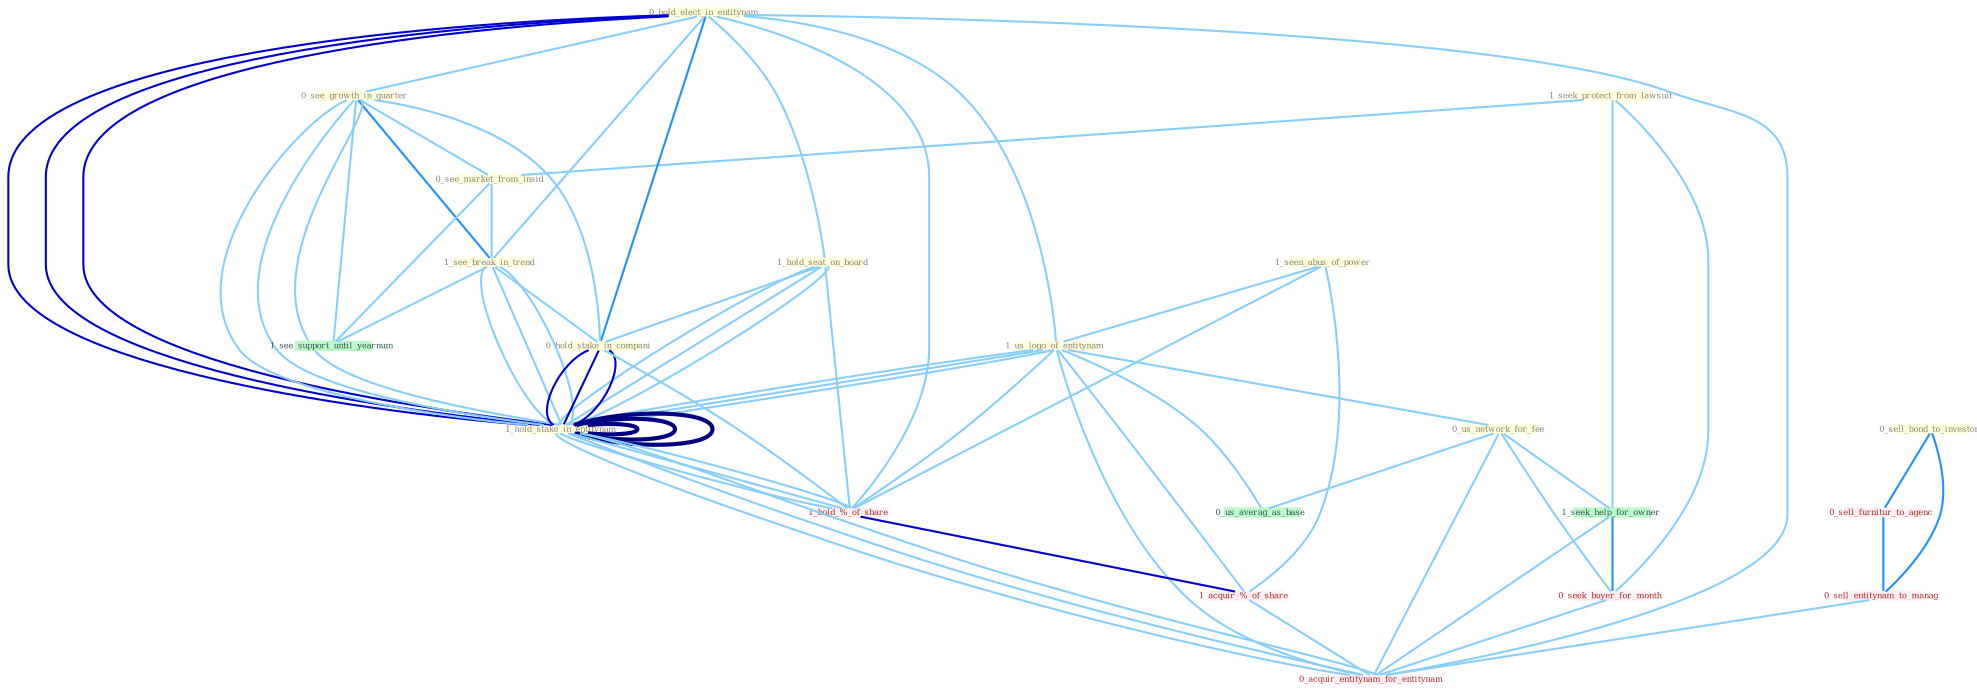 Graph G{ 
    node
    [shape=polygon,style=filled,width=.5,height=.06,color="#BDFCC9",fixedsize=true,fontsize=4,
    fontcolor="#2f4f4f"];
    {node
    [color="#ffffe0", fontcolor="#8b7d6b"] "1_seek_protect_from_lawsuit " "0_hold_elect_in_entitynam " "0_see_growth_in_quarter " "1_seen_abus_of_power " "1_us_logo_of_entitynam " "1_hold_seat_on_board " "0_see_market_from_insid " "1_see_break_in_trend " "0_us_network_for_fee " "0_hold_stake_in_compani " "0_sell_bond_to_investor " "1_hold_stake_in_entitynam " "1_hold_stake_in_entitynam "}
{node [color="#fff0f5", fontcolor="#b22222"] "1_hold_%_of_share " "1_hold_stake_in_entitynam " "0_seek_buyer_for_month " "1_acquir_%_of_share " "0_sell_furnitur_to_agenc " "0_sell_entitynam_to_manag " "0_acquir_entitynam_for_entitynam "}
edge [color="#B0E2FF"];

	"1_seek_protect_from_lawsuit " -- "0_see_market_from_insid " [w="1", color="#87cefa" ];
	"1_seek_protect_from_lawsuit " -- "1_seek_help_for_owner " [w="1", color="#87cefa" ];
	"1_seek_protect_from_lawsuit " -- "0_seek_buyer_for_month " [w="1", color="#87cefa" ];
	"0_hold_elect_in_entitynam " -- "0_see_growth_in_quarter " [w="1", color="#87cefa" ];
	"0_hold_elect_in_entitynam " -- "1_us_logo_of_entitynam " [w="1", color="#87cefa" ];
	"0_hold_elect_in_entitynam " -- "1_hold_seat_on_board " [w="1", color="#87cefa" ];
	"0_hold_elect_in_entitynam " -- "1_see_break_in_trend " [w="1", color="#87cefa" ];
	"0_hold_elect_in_entitynam " -- "0_hold_stake_in_compani " [w="2", color="#1e90ff" , len=0.8];
	"0_hold_elect_in_entitynam " -- "1_hold_stake_in_entitynam " [w="3", color="#0000cd" , len=0.6];
	"0_hold_elect_in_entitynam " -- "1_hold_stake_in_entitynam " [w="3", color="#0000cd" , len=0.6];
	"0_hold_elect_in_entitynam " -- "1_hold_%_of_share " [w="1", color="#87cefa" ];
	"0_hold_elect_in_entitynam " -- "1_hold_stake_in_entitynam " [w="3", color="#0000cd" , len=0.6];
	"0_hold_elect_in_entitynam " -- "0_acquir_entitynam_for_entitynam " [w="1", color="#87cefa" ];
	"0_see_growth_in_quarter " -- "0_see_market_from_insid " [w="1", color="#87cefa" ];
	"0_see_growth_in_quarter " -- "1_see_break_in_trend " [w="2", color="#1e90ff" , len=0.8];
	"0_see_growth_in_quarter " -- "0_hold_stake_in_compani " [w="1", color="#87cefa" ];
	"0_see_growth_in_quarter " -- "1_hold_stake_in_entitynam " [w="1", color="#87cefa" ];
	"0_see_growth_in_quarter " -- "1_hold_stake_in_entitynam " [w="1", color="#87cefa" ];
	"0_see_growth_in_quarter " -- "1_hold_stake_in_entitynam " [w="1", color="#87cefa" ];
	"0_see_growth_in_quarter " -- "1_see_support_until_yearnum " [w="1", color="#87cefa" ];
	"1_seen_abus_of_power " -- "1_us_logo_of_entitynam " [w="1", color="#87cefa" ];
	"1_seen_abus_of_power " -- "1_hold_%_of_share " [w="1", color="#87cefa" ];
	"1_seen_abus_of_power " -- "1_acquir_%_of_share " [w="1", color="#87cefa" ];
	"1_us_logo_of_entitynam " -- "0_us_network_for_fee " [w="1", color="#87cefa" ];
	"1_us_logo_of_entitynam " -- "1_hold_stake_in_entitynam " [w="1", color="#87cefa" ];
	"1_us_logo_of_entitynam " -- "1_hold_stake_in_entitynam " [w="1", color="#87cefa" ];
	"1_us_logo_of_entitynam " -- "1_hold_%_of_share " [w="1", color="#87cefa" ];
	"1_us_logo_of_entitynam " -- "1_hold_stake_in_entitynam " [w="1", color="#87cefa" ];
	"1_us_logo_of_entitynam " -- "1_acquir_%_of_share " [w="1", color="#87cefa" ];
	"1_us_logo_of_entitynam " -- "0_us_averag_as_base " [w="1", color="#87cefa" ];
	"1_us_logo_of_entitynam " -- "0_acquir_entitynam_for_entitynam " [w="1", color="#87cefa" ];
	"1_hold_seat_on_board " -- "0_hold_stake_in_compani " [w="1", color="#87cefa" ];
	"1_hold_seat_on_board " -- "1_hold_stake_in_entitynam " [w="1", color="#87cefa" ];
	"1_hold_seat_on_board " -- "1_hold_stake_in_entitynam " [w="1", color="#87cefa" ];
	"1_hold_seat_on_board " -- "1_hold_%_of_share " [w="1", color="#87cefa" ];
	"1_hold_seat_on_board " -- "1_hold_stake_in_entitynam " [w="1", color="#87cefa" ];
	"0_see_market_from_insid " -- "1_see_break_in_trend " [w="1", color="#87cefa" ];
	"0_see_market_from_insid " -- "1_see_support_until_yearnum " [w="1", color="#87cefa" ];
	"1_see_break_in_trend " -- "0_hold_stake_in_compani " [w="1", color="#87cefa" ];
	"1_see_break_in_trend " -- "1_hold_stake_in_entitynam " [w="1", color="#87cefa" ];
	"1_see_break_in_trend " -- "1_hold_stake_in_entitynam " [w="1", color="#87cefa" ];
	"1_see_break_in_trend " -- "1_hold_stake_in_entitynam " [w="1", color="#87cefa" ];
	"1_see_break_in_trend " -- "1_see_support_until_yearnum " [w="1", color="#87cefa" ];
	"0_us_network_for_fee " -- "1_seek_help_for_owner " [w="1", color="#87cefa" ];
	"0_us_network_for_fee " -- "0_seek_buyer_for_month " [w="1", color="#87cefa" ];
	"0_us_network_for_fee " -- "0_us_averag_as_base " [w="1", color="#87cefa" ];
	"0_us_network_for_fee " -- "0_acquir_entitynam_for_entitynam " [w="1", color="#87cefa" ];
	"0_hold_stake_in_compani " -- "1_hold_stake_in_entitynam " [w="3", color="#0000cd" , len=0.6];
	"0_hold_stake_in_compani " -- "1_hold_stake_in_entitynam " [w="3", color="#0000cd" , len=0.6];
	"0_hold_stake_in_compani " -- "1_hold_%_of_share " [w="1", color="#87cefa" ];
	"0_hold_stake_in_compani " -- "1_hold_stake_in_entitynam " [w="3", color="#0000cd" , len=0.6];
	"0_sell_bond_to_investor " -- "0_sell_furnitur_to_agenc " [w="2", color="#1e90ff" , len=0.8];
	"0_sell_bond_to_investor " -- "0_sell_entitynam_to_manag " [w="2", color="#1e90ff" , len=0.8];
	"1_hold_stake_in_entitynam " -- "1_hold_stake_in_entitynam " [w="4", style=bold, color="#000080", len=0.4];
	"1_hold_stake_in_entitynam " -- "1_hold_%_of_share " [w="1", color="#87cefa" ];
	"1_hold_stake_in_entitynam " -- "1_hold_stake_in_entitynam " [w="4", style=bold, color="#000080", len=0.4];
	"1_hold_stake_in_entitynam " -- "0_acquir_entitynam_for_entitynam " [w="1", color="#87cefa" ];
	"1_hold_stake_in_entitynam " -- "1_hold_%_of_share " [w="1", color="#87cefa" ];
	"1_hold_stake_in_entitynam " -- "1_hold_stake_in_entitynam " [w="4", style=bold, color="#000080", len=0.4];
	"1_hold_stake_in_entitynam " -- "0_acquir_entitynam_for_entitynam " [w="1", color="#87cefa" ];
	"1_hold_%_of_share " -- "1_hold_stake_in_entitynam " [w="1", color="#87cefa" ];
	"1_hold_%_of_share " -- "1_acquir_%_of_share " [w="3", color="#0000cd" , len=0.6];
	"1_hold_stake_in_entitynam " -- "0_acquir_entitynam_for_entitynam " [w="1", color="#87cefa" ];
	"1_seek_help_for_owner " -- "0_seek_buyer_for_month " [w="2", color="#1e90ff" , len=0.8];
	"1_seek_help_for_owner " -- "0_acquir_entitynam_for_entitynam " [w="1", color="#87cefa" ];
	"0_seek_buyer_for_month " -- "0_acquir_entitynam_for_entitynam " [w="1", color="#87cefa" ];
	"1_acquir_%_of_share " -- "0_acquir_entitynam_for_entitynam " [w="1", color="#87cefa" ];
	"0_sell_furnitur_to_agenc " -- "0_sell_entitynam_to_manag " [w="2", color="#1e90ff" , len=0.8];
	"0_sell_entitynam_to_manag " -- "0_acquir_entitynam_for_entitynam " [w="1", color="#87cefa" ];
}